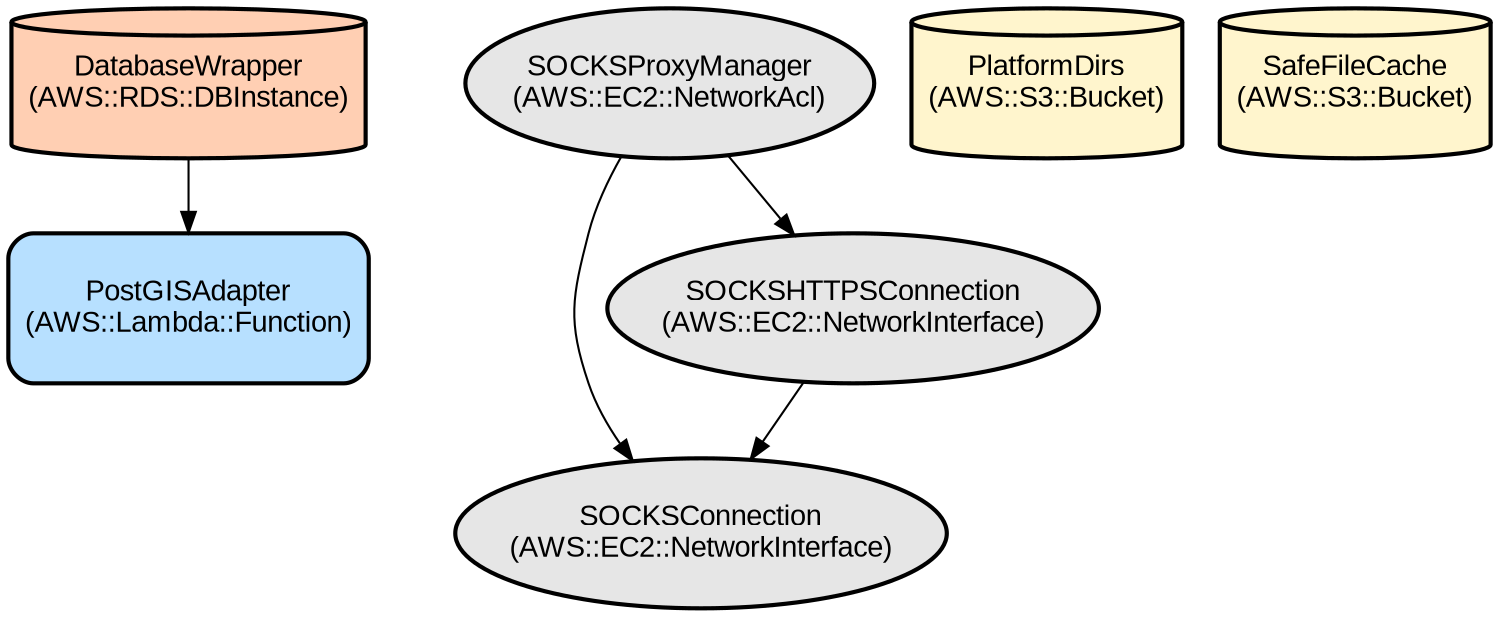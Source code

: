 digraph INFRA {
  node [ color = "black", fillcolor = "#E6E6E6", height =1, style = "filled,bold,rounded", fontname = "Arial" ];
  "PostGISAdapter" [ label = "PostGISAdapter
(AWS::Lambda::Function)", shape =rectangle, fillcolor = "#B7E0FF" ];
  "DatabaseWrapper" [ label = "DatabaseWrapper
(AWS::RDS::DBInstance)", shape =cylinder, fillcolor = "#FFCFB3" ];
  "SOCKSConnection" [ label = "SOCKSConnection
(AWS::EC2::NetworkInterface)" ];
  "SOCKSHTTPSConnection" [ label = "SOCKSHTTPSConnection
(AWS::EC2::NetworkInterface)" ];
  "SOCKSProxyManager" [ label = "SOCKSProxyManager
(AWS::EC2::NetworkAcl)" ];
  "PlatformDirs" [ label = "PlatformDirs
(AWS::S3::Bucket)", shape =cylinder, fillcolor = "#FFF5CD" ];
  "SafeFileCache" [ label = "SafeFileCache
(AWS::S3::Bucket)", shape =cylinder, fillcolor = "#FFF5CD" ];
  "DatabaseWrapper" -> "PostGISAdapter";
  "SOCKSHTTPSConnection" -> "SOCKSConnection";
  "SOCKSProxyManager" -> "SOCKSConnection";
  "SOCKSProxyManager" -> "SOCKSHTTPSConnection";
}
